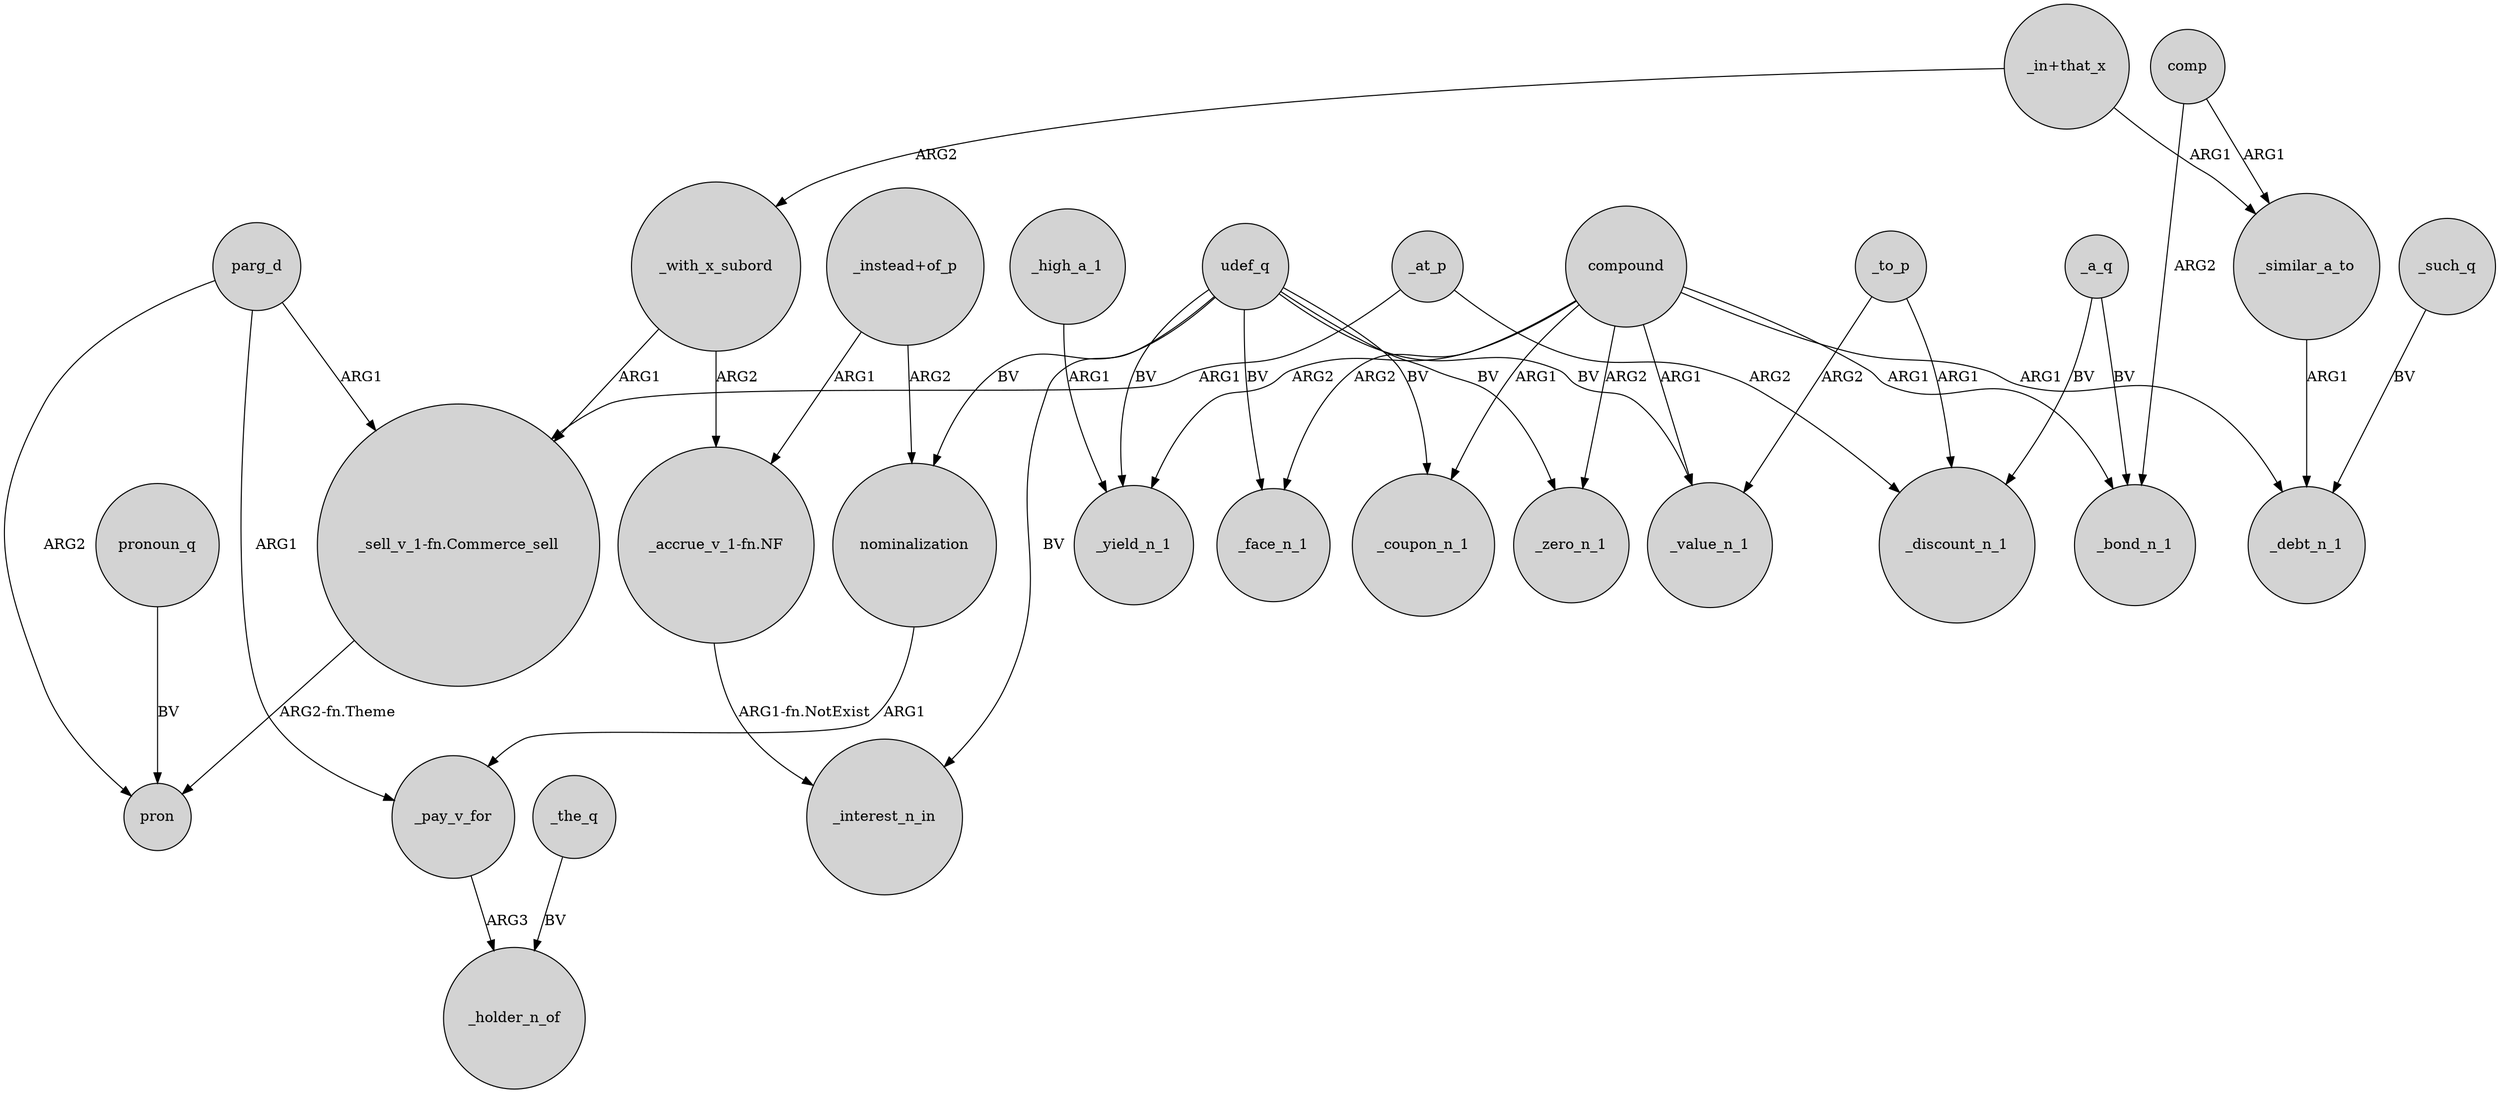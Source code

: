 digraph {
	node [shape=circle style=filled]
	compound -> _coupon_n_1 [label=ARG1]
	comp -> _similar_a_to [label=ARG1]
	udef_q -> _zero_n_1 [label=BV]
	compound -> _debt_n_1 [label=ARG1]
	udef_q -> _face_n_1 [label=BV]
	compound -> _face_n_1 [label=ARG2]
	"_accrue_v_1-fn.NF" -> _interest_n_in [label="ARG1-fn.NotExist"]
	compound -> _bond_n_1 [label=ARG1]
	"_in+that_x" -> _with_x_subord [label=ARG2]
	_with_x_subord -> "_accrue_v_1-fn.NF" [label=ARG2]
	parg_d -> "_sell_v_1-fn.Commerce_sell" [label=ARG1]
	_similar_a_to -> _debt_n_1 [label=ARG1]
	_the_q -> _holder_n_of [label=BV]
	udef_q -> _interest_n_in [label=BV]
	"_instead+of_p" -> nominalization [label=ARG2]
	_with_x_subord -> "_sell_v_1-fn.Commerce_sell" [label=ARG1]
	parg_d -> pron [label=ARG2]
	"_in+that_x" -> _similar_a_to [label=ARG1]
	pronoun_q -> pron [label=BV]
	nominalization -> _pay_v_for [label=ARG1]
	_at_p -> _discount_n_1 [label=ARG2]
	_pay_v_for -> _holder_n_of [label=ARG3]
	"_sell_v_1-fn.Commerce_sell" -> pron [label="ARG2-fn.Theme"]
	"_instead+of_p" -> "_accrue_v_1-fn.NF" [label=ARG1]
	comp -> _bond_n_1 [label=ARG2]
	_to_p -> _value_n_1 [label=ARG2]
	compound -> _zero_n_1 [label=ARG2]
	_high_a_1 -> _yield_n_1 [label=ARG1]
	udef_q -> nominalization [label=BV]
	_to_p -> _discount_n_1 [label=ARG1]
	_a_q -> _discount_n_1 [label=BV]
	_such_q -> _debt_n_1 [label=BV]
	_a_q -> _bond_n_1 [label=BV]
	udef_q -> _value_n_1 [label=BV]
	parg_d -> _pay_v_for [label=ARG1]
	compound -> _yield_n_1 [label=ARG2]
	compound -> _value_n_1 [label=ARG1]
	udef_q -> _yield_n_1 [label=BV]
	udef_q -> _coupon_n_1 [label=BV]
	_at_p -> "_sell_v_1-fn.Commerce_sell" [label=ARG1]
}

